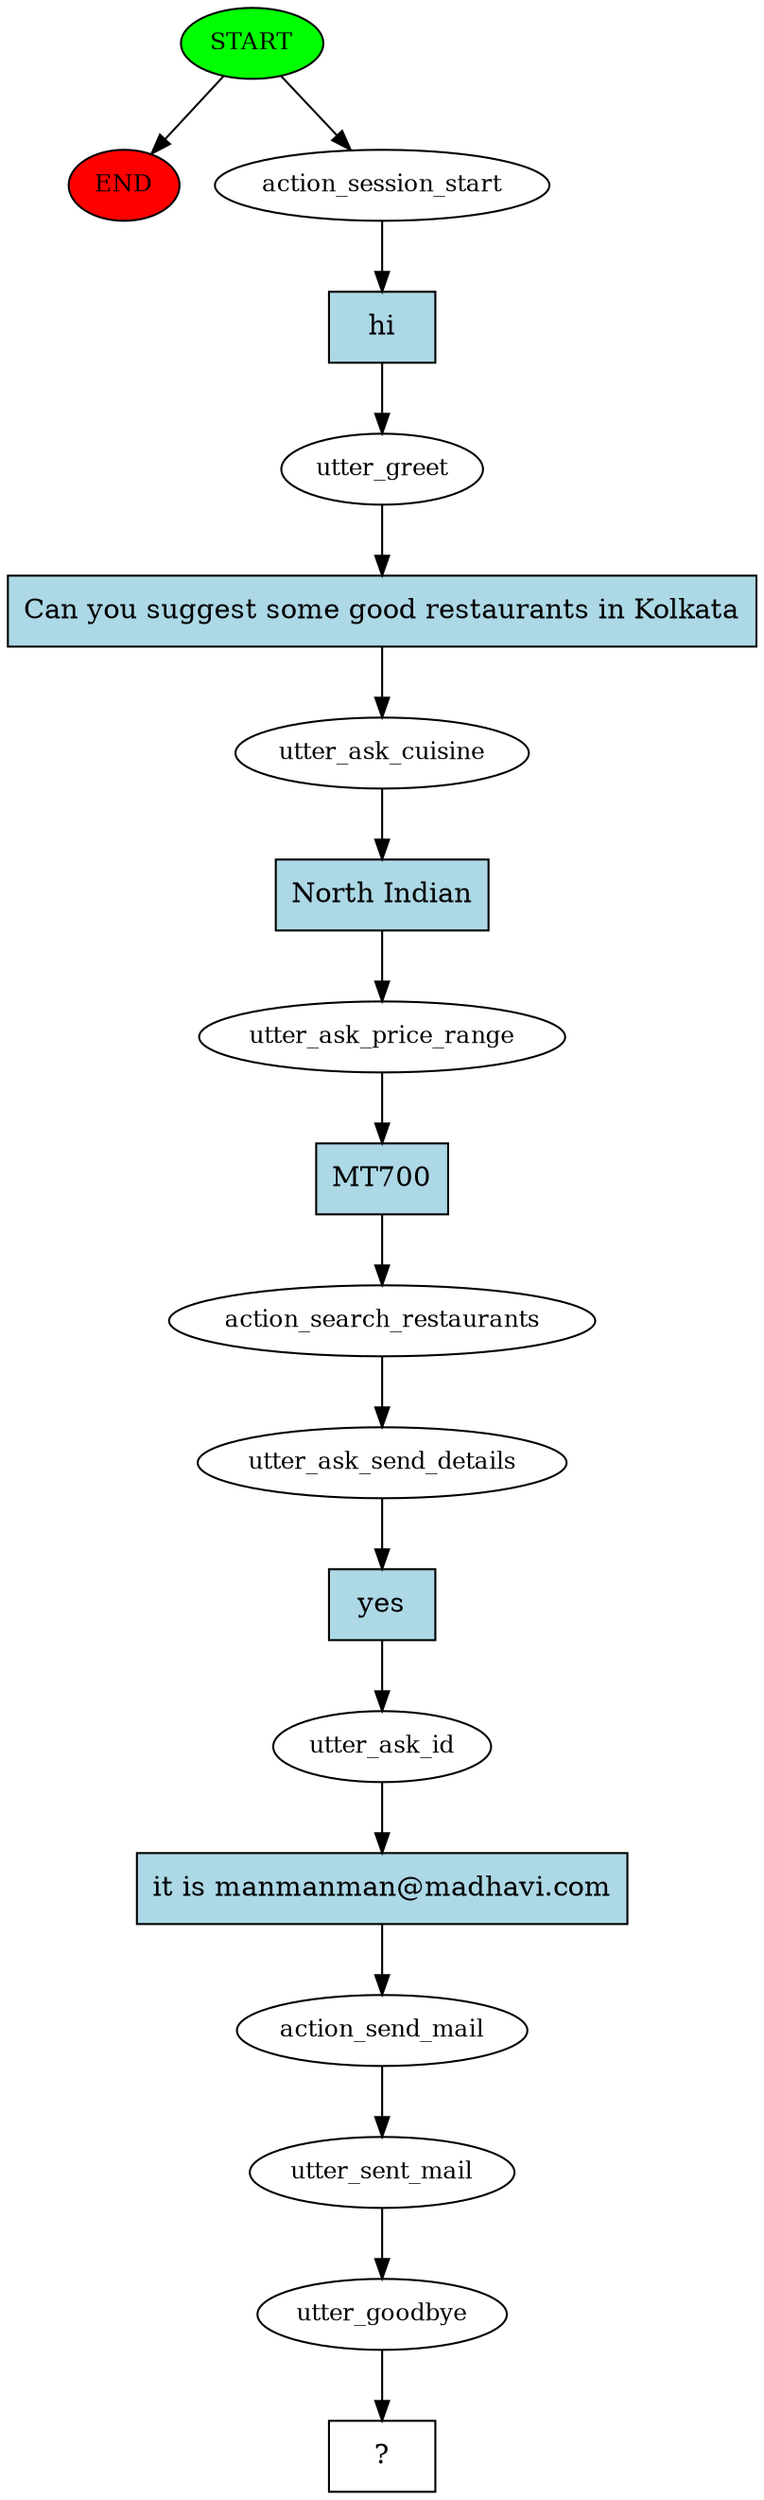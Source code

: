 digraph  {
0 [class="start active", fillcolor=green, fontsize=12, label=START, style=filled];
"-1" [class=end, fillcolor=red, fontsize=12, label=END, style=filled];
1 [class=active, fontsize=12, label=action_session_start];
2 [class=active, fontsize=12, label=utter_greet];
3 [class=active, fontsize=12, label=utter_ask_cuisine];
4 [class=active, fontsize=12, label=utter_ask_price_range];
5 [class=active, fontsize=12, label=action_search_restaurants];
6 [class=active, fontsize=12, label=utter_ask_send_details];
7 [class=active, fontsize=12, label=utter_ask_id];
8 [class=active, fontsize=12, label=action_send_mail];
9 [class=active, fontsize=12, label=utter_sent_mail];
10 [class=active, fontsize=12, label=utter_goodbye];
11 [class="intent dashed active", label="  ?  ", shape=rect];
12 [class="intent active", fillcolor=lightblue, label=hi, shape=rect, style=filled];
13 [class="intent active", fillcolor=lightblue, label="Can you suggest some good restaurants in Kolkata", shape=rect, style=filled];
14 [class="intent active", fillcolor=lightblue, label="North Indian", shape=rect, style=filled];
15 [class="intent active", fillcolor=lightblue, label=MT700, shape=rect, style=filled];
16 [class="intent active", fillcolor=lightblue, label=yes, shape=rect, style=filled];
17 [class="intent active", fillcolor=lightblue, label="it is manmanman@madhavi.com", shape=rect, style=filled];
0 -> "-1"  [class="", key=NONE, label=""];
0 -> 1  [class=active, key=NONE, label=""];
1 -> 12  [class=active, key=0];
2 -> 13  [class=active, key=0];
3 -> 14  [class=active, key=0];
4 -> 15  [class=active, key=0];
5 -> 6  [class=active, key=NONE, label=""];
6 -> 16  [class=active, key=0];
7 -> 17  [class=active, key=0];
8 -> 9  [class=active, key=NONE, label=""];
9 -> 10  [class=active, key=NONE, label=""];
10 -> 11  [class=active, key=NONE, label=""];
12 -> 2  [class=active, key=0];
13 -> 3  [class=active, key=0];
14 -> 4  [class=active, key=0];
15 -> 5  [class=active, key=0];
16 -> 7  [class=active, key=0];
17 -> 8  [class=active, key=0];
}
